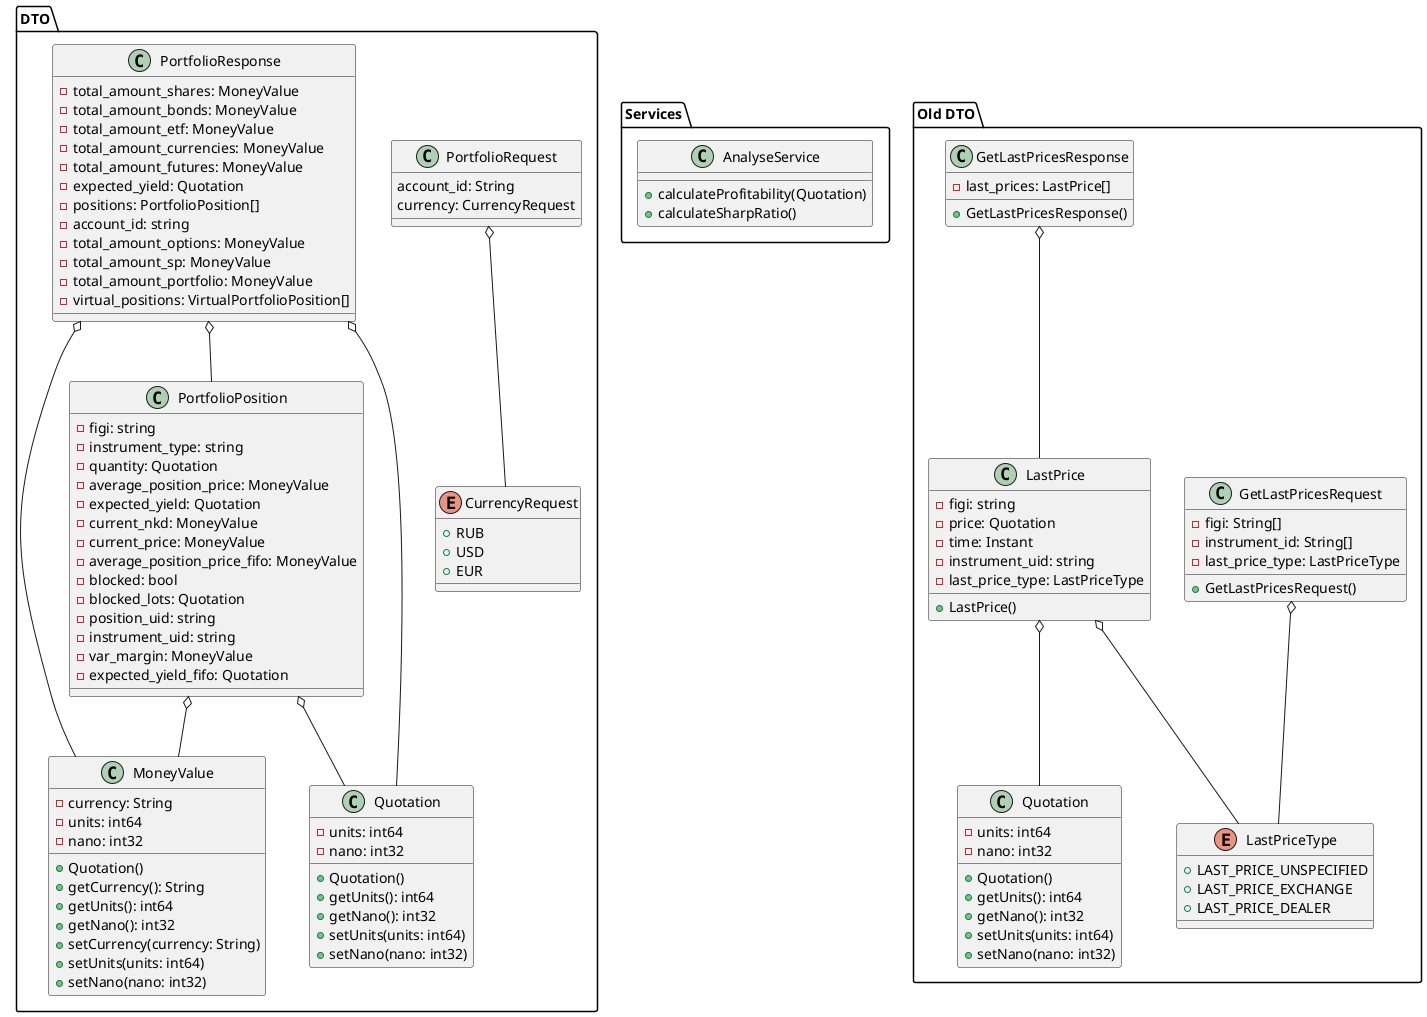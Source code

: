 @startuml
'https://plantuml.com/class-diagram

package "DTO" {
    class PortfolioRequest {
        account_id: String
        currency: CurrencyRequest
    }
    enum CurrencyRequest {
        + RUB
        + USD
        + EUR
    }
    class PortfolioResponse {
        - total_amount_shares: MoneyValue
        - total_amount_bonds: MoneyValue
        - total_amount_etf: MoneyValue
        - total_amount_currencies: MoneyValue
        - total_amount_futures: MoneyValue
        - expected_yield: Quotation
        - positions: PortfolioPosition[]
        - account_id: string
        - total_amount_options: MoneyValue
        - total_amount_sp: MoneyValue
        - total_amount_portfolio: MoneyValue
        - virtual_positions: VirtualPortfolioPosition[]
    }
    class PortfolioPosition {
        - figi: string
        - instrument_type: string
        - quantity: Quotation
        - average_position_price: MoneyValue
        - expected_yield: Quotation
        - current_nkd: MoneyValue
        - current_price: MoneyValue
        - average_position_price_fifo: MoneyValue
        - blocked: bool
        - blocked_lots: Quotation
        - position_uid: string
        - instrument_uid: string
        - var_margin: MoneyValue
        - expected_yield_fifo: Quotation
    }
    class MoneyValue {
        - currency: String
        - units: int64
        - nano: int32
        + Quotation()
        + getCurrency(): String
        + getUnits(): int64
        + getNano(): int32
        + setCurrency(currency: String)
        + setUnits(units: int64)
        + setNano(nano: int32)
    }
    class Quotation {
        - units: int64
        - nano: int32
        + Quotation()
        + getUnits(): int64
        + getNano(): int32
        + setUnits(units: int64)
        + setNano(nano: int32)
    }

    PortfolioResponse o-- MoneyValue
    PortfolioResponse o-- PortfolioPosition
    PortfolioPosition o-- MoneyValue
    PortfolioPosition o-- Quotation
    PortfolioResponse o-- Quotation
    PortfolioRequest o-- CurrencyRequest

}

package "Services" {
    class AnalyseService {
        + calculateProfitability(Quotation)
        + calculateSharpRatio()
    }
}

package "Old DTO" {
    class GetLastPricesRequest {
        - figi: String[]
        - instrument_id: String[]
        - last_price_type: LastPriceType
        +GetLastPricesRequest()
    }
    class GetLastPricesResponse {
        - last_prices: LastPrice[]
        + GetLastPricesResponse()
    }
    class LastPrice {
        - figi: string
        - price: Quotation
        - time: Instant
        - instrument_uid: string
        - last_price_type: LastPriceType
        + LastPrice()
    }
    class Quotation {
        - units: int64
        - nano: int32
        + Quotation()
        + getUnits(): int64
        + getNano(): int32
        + setUnits(units: int64)
        + setNano(nano: int32)
    }

    enum LastPriceType {
        + LAST_PRICE_UNSPECIFIED
        + LAST_PRICE_EXCHANGE
        + LAST_PRICE_DEALER
    }

    GetLastPricesRequest o-- LastPriceType
    GetLastPricesResponse o-- LastPrice
    LastPrice o-- LastPriceType
    LastPrice o-- Quotation
}



@enduml